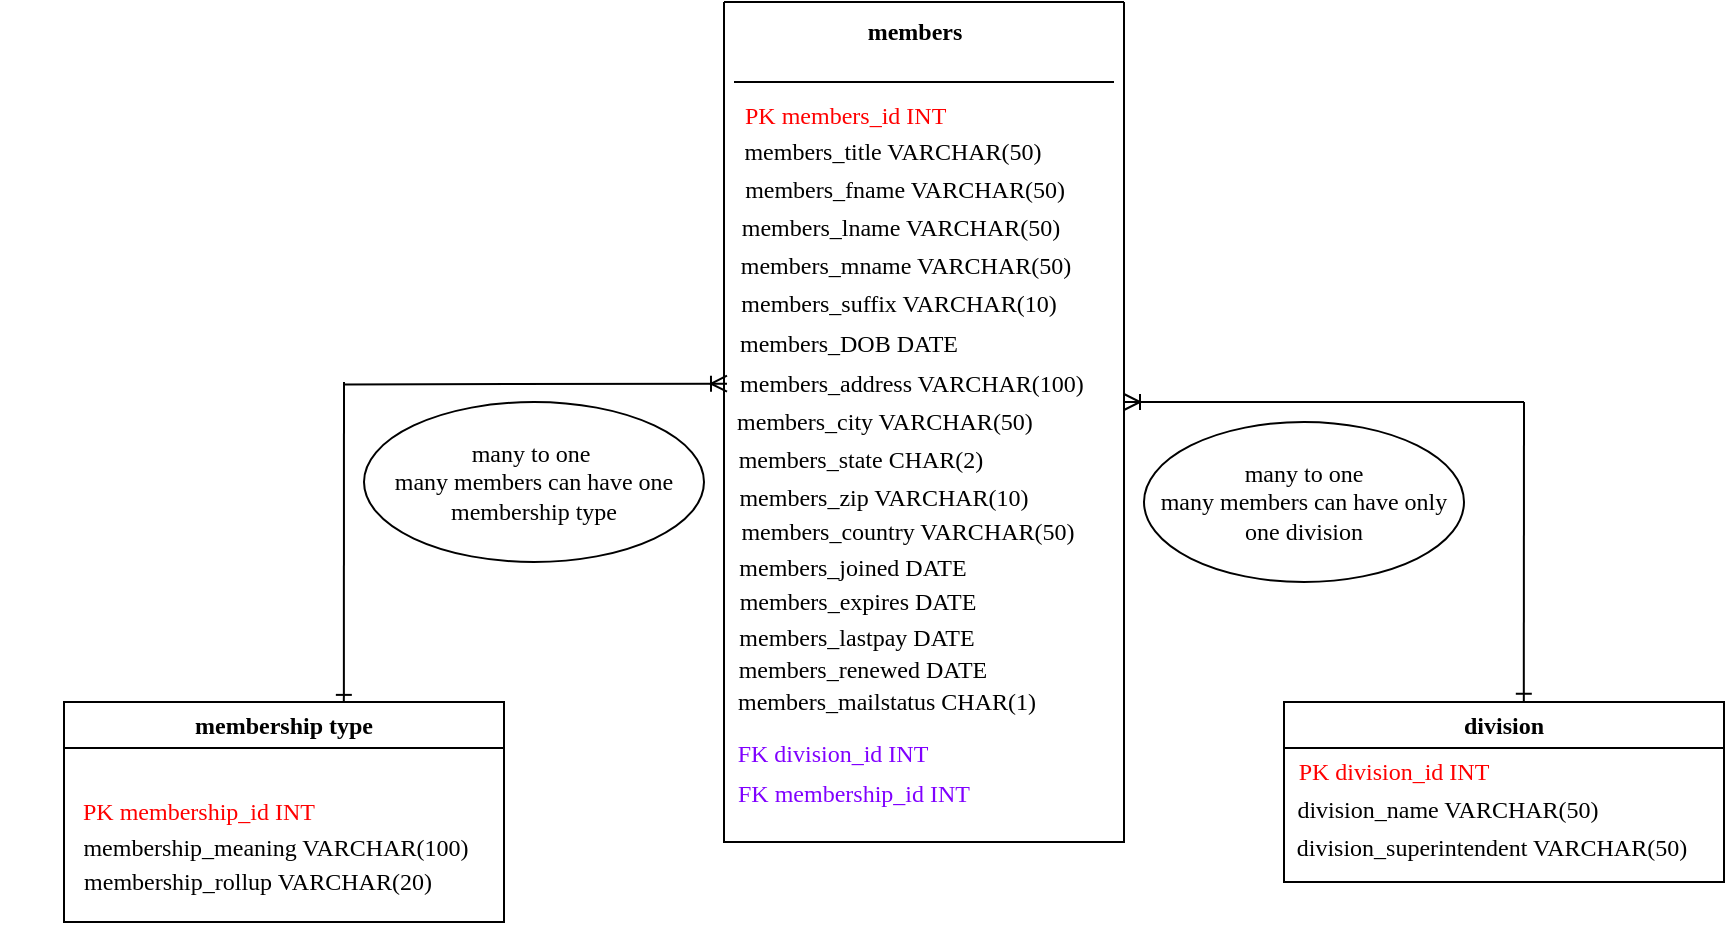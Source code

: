 <mxfile version="26.0.10">
  <diagram name="Page-1" id="brh3cflEjhPxXMnf6fBR">
    <mxGraphModel dx="1221" dy="1289" grid="1" gridSize="10" guides="1" tooltips="1" connect="1" arrows="1" fold="1" page="1" pageScale="1" pageWidth="850" pageHeight="1100" math="0" shadow="0">
      <root>
        <mxCell id="0" />
        <mxCell id="1" parent="0" />
        <mxCell id="EPe0qUNadaAKurA8GOma-1" value="" style="swimlane;startSize=0;fontFamily=Times New Roman;" parent="1" vertex="1">
          <mxGeometry x="360" y="-520" width="200" height="420" as="geometry" />
        </mxCell>
        <mxCell id="EPe0qUNadaAKurA8GOma-5" value="&lt;b&gt;members&lt;/b&gt;" style="text;html=1;align=center;verticalAlign=middle;resizable=0;points=[];autosize=1;strokeColor=none;fillColor=none;fontFamily=Times New Roman;" parent="EPe0qUNadaAKurA8GOma-1" vertex="1">
          <mxGeometry x="60" width="70" height="30" as="geometry" />
        </mxCell>
        <mxCell id="EPe0qUNadaAKurA8GOma-6" value="&lt;span style=&quot;color: light-dark(rgb(255, 0, 0), rgb(237, 237, 237));&quot;&gt;&lt;span style=&quot;color: rgb(255, 0, 0);&quot;&gt;PK&lt;/span&gt; &lt;/span&gt;&lt;span style=&quot;color: light-dark(rgb(255, 0, 0), rgb(237, 237, 237));&quot;&gt;&lt;span style=&quot;color: rgb(255, 0, 0);&quot;&gt;members_id &lt;/span&gt;INT&lt;span style=&quot;white-space: pre;&quot;&gt;&#x9;&lt;/span&gt;&lt;/span&gt;" style="text;html=1;align=center;verticalAlign=middle;whiteSpace=wrap;rounded=0;fontFamily=Times New Roman;" parent="EPe0qUNadaAKurA8GOma-1" vertex="1">
          <mxGeometry x="5" y="42" width="131" height="30" as="geometry" />
        </mxCell>
        <mxCell id="EPe0qUNadaAKurA8GOma-8" value="&lt;br&gt;members_fname VARCHAR(50)&lt;div&gt;&lt;br&gt;&lt;/div&gt;" style="text;html=1;align=center;verticalAlign=middle;whiteSpace=wrap;rounded=0;fontFamily=Times New Roman;" parent="EPe0qUNadaAKurA8GOma-1" vertex="1">
          <mxGeometry x="-12.5" y="79" width="204.5" height="30" as="geometry" />
        </mxCell>
        <mxCell id="EPe0qUNadaAKurA8GOma-9" value="&lt;br&gt;members_lname VARCHAR(50)" style="text;html=1;align=center;verticalAlign=middle;whiteSpace=wrap;rounded=0;fontFamily=Times New Roman;" parent="EPe0qUNadaAKurA8GOma-1" vertex="1">
          <mxGeometry x="-5" y="90" width="186.5" height="30" as="geometry" />
        </mxCell>
        <mxCell id="EPe0qUNadaAKurA8GOma-11" value="" style="endArrow=none;html=1;rounded=0;fontFamily=Times New Roman;" parent="EPe0qUNadaAKurA8GOma-1" edge="1">
          <mxGeometry width="50" height="50" relative="1" as="geometry">
            <mxPoint x="5" y="40" as="sourcePoint" />
            <mxPoint x="195" y="40" as="targetPoint" />
          </mxGeometry>
        </mxCell>
        <mxCell id="EPe0qUNadaAKurA8GOma-12" value="&lt;br&gt;members_suffix VARCHAR(10)&lt;div&gt;&lt;br&gt;&lt;/div&gt;" style="text;html=1;align=center;verticalAlign=middle;whiteSpace=wrap;rounded=0;fontFamily=Times New Roman;" parent="EPe0qUNadaAKurA8GOma-1" vertex="1">
          <mxGeometry x="-2.5" y="136" width="178.5" height="30" as="geometry" />
        </mxCell>
        <mxCell id="EPe0qUNadaAKurA8GOma-13" value="members_DOB DATE" style="text;html=1;align=center;verticalAlign=middle;whiteSpace=wrap;rounded=0;fontFamily=Times New Roman;" parent="EPe0qUNadaAKurA8GOma-1" vertex="1">
          <mxGeometry x="-1.5" y="156" width="126.5" height="30" as="geometry" />
        </mxCell>
        <mxCell id="EPe0qUNadaAKurA8GOma-14" value="members_address VARCHAR(100)" style="text;html=1;align=center;verticalAlign=middle;whiteSpace=wrap;rounded=0;fontFamily=Times New Roman;" parent="EPe0qUNadaAKurA8GOma-1" vertex="1">
          <mxGeometry x="-6" y="176" width="200" height="30" as="geometry" />
        </mxCell>
        <mxCell id="EPe0qUNadaAKurA8GOma-15" value="members_city VARCHAR(50)" style="text;html=1;align=center;verticalAlign=middle;whiteSpace=wrap;rounded=0;fontFamily=Times New Roman;" parent="EPe0qUNadaAKurA8GOma-1" vertex="1">
          <mxGeometry x="-5" y="195" width="171" height="30" as="geometry" />
        </mxCell>
        <mxCell id="EPe0qUNadaAKurA8GOma-16" value="members_state CHAR(2)" style="text;html=1;align=center;verticalAlign=middle;whiteSpace=wrap;rounded=0;fontFamily=Times New Roman;" parent="EPe0qUNadaAKurA8GOma-1" vertex="1">
          <mxGeometry x="-16.5" y="214" width="168.5" height="30" as="geometry" />
        </mxCell>
        <mxCell id="EPe0qUNadaAKurA8GOma-17" value="members_zip VARCHAR(10)" style="text;html=1;align=center;verticalAlign=middle;whiteSpace=wrap;rounded=0;fontFamily=Times New Roman;" parent="EPe0qUNadaAKurA8GOma-1" vertex="1">
          <mxGeometry x="-1" y="233" width="162" height="30" as="geometry" />
        </mxCell>
        <mxCell id="EPe0qUNadaAKurA8GOma-18" value="members_country VARCHAR(50)" style="text;html=1;align=center;verticalAlign=middle;whiteSpace=wrap;rounded=0;fontFamily=Times New Roman;" parent="EPe0qUNadaAKurA8GOma-1" vertex="1">
          <mxGeometry x="-3" y="250" width="190" height="30" as="geometry" />
        </mxCell>
        <mxCell id="EPe0qUNadaAKurA8GOma-20" value="&lt;span style=&quot;color: light-dark(rgb(128, 0, 255), rgb(237, 237, 237));&quot;&gt;&lt;span style=&quot;color: light-dark(rgb(128, 0, 255), rgb(237, 237, 237));&quot;&gt;FK&lt;/span&gt; &lt;/span&gt;&lt;span style=&quot;color: light-dark(rgb(128, 0, 255), rgb(237, 237, 237));&quot;&gt;&lt;span style=&quot;color: light-dark(rgb(128, 0, 255), rgb(237, 237, 237));&quot;&gt;division_id &lt;/span&gt;INT&lt;/span&gt;" style="text;html=1;align=center;verticalAlign=middle;whiteSpace=wrap;rounded=0;fontFamily=Times New Roman;" parent="EPe0qUNadaAKurA8GOma-1" vertex="1">
          <mxGeometry x="3" y="361" width="103" height="30" as="geometry" />
        </mxCell>
        <mxCell id="EPe0qUNadaAKurA8GOma-24" value="members_joined DATE" style="text;html=1;align=center;verticalAlign=middle;whiteSpace=wrap;rounded=0;fontFamily=Times New Roman;" parent="EPe0qUNadaAKurA8GOma-1" vertex="1">
          <mxGeometry x="-16" y="268" width="161" height="30" as="geometry" />
        </mxCell>
        <mxCell id="EPe0qUNadaAKurA8GOma-23" value="members_expires DATE" style="text;html=1;align=center;verticalAlign=middle;whiteSpace=wrap;rounded=0;fontFamily=Times New Roman;" parent="EPe0qUNadaAKurA8GOma-1" vertex="1">
          <mxGeometry x="-17" y="285" width="168" height="30" as="geometry" />
        </mxCell>
        <mxCell id="EPe0qUNadaAKurA8GOma-25" value="members_lastpay DATE" style="text;html=1;align=center;verticalAlign=middle;whiteSpace=wrap;rounded=0;fontFamily=Times New Roman;" parent="EPe0qUNadaAKurA8GOma-1" vertex="1">
          <mxGeometry x="-10" y="303" width="153" height="30" as="geometry" />
        </mxCell>
        <mxCell id="EPe0qUNadaAKurA8GOma-26" value="members_renewed DATE" style="text;html=1;align=center;verticalAlign=middle;whiteSpace=wrap;rounded=0;fontFamily=Times New Roman;" parent="EPe0qUNadaAKurA8GOma-1" vertex="1">
          <mxGeometry x="-16" y="319" width="171" height="30" as="geometry" />
        </mxCell>
        <mxCell id="EPe0qUNadaAKurA8GOma-10" value="&lt;br&gt;members_mname VARCHAR(50)" style="text;html=1;align=center;verticalAlign=middle;whiteSpace=wrap;rounded=0;fontFamily=Times New Roman;" parent="EPe0qUNadaAKurA8GOma-1" vertex="1">
          <mxGeometry x="-4" y="109" width="190" height="30" as="geometry" />
        </mxCell>
        <mxCell id="EPe0qUNadaAKurA8GOma-7" value="&lt;br&gt;members_title VARCHAR(50)" style="text;html=1;align=center;verticalAlign=middle;whiteSpace=wrap;rounded=0;fontFamily=Times New Roman;" parent="EPe0qUNadaAKurA8GOma-1" vertex="1">
          <mxGeometry y="52" width="169" height="30" as="geometry" />
        </mxCell>
        <mxCell id="EPe0qUNadaAKurA8GOma-32" value="members_mailstatus CHAR(1)" style="text;html=1;align=center;verticalAlign=middle;whiteSpace=wrap;rounded=0;fontFamily=Times New Roman;" parent="EPe0qUNadaAKurA8GOma-1" vertex="1">
          <mxGeometry x="-15" y="335" width="193" height="29" as="geometry" />
        </mxCell>
        <mxCell id="EPe0qUNadaAKurA8GOma-21" value="membership type" style="swimlane;whiteSpace=wrap;html=1;fontFamily=Times New Roman;" parent="1" vertex="1">
          <mxGeometry x="30" y="-170" width="220" height="110" as="geometry" />
        </mxCell>
        <mxCell id="EPe0qUNadaAKurA8GOma-28" value="&lt;span style=&quot;color: light-dark(rgb(255, 0, 0), rgb(237, 237, 237));&quot;&gt;PK &lt;/span&gt;&lt;span style=&quot;color: light-dark(rgb(255, 0, 0), rgb(237, 237, 237));&quot;&gt;membership_id INT&amp;nbsp; &lt;/span&gt;" style="text;html=1;align=center;verticalAlign=middle;whiteSpace=wrap;rounded=0;fontFamily=Times New Roman;" parent="EPe0qUNadaAKurA8GOma-21" vertex="1">
          <mxGeometry x="-32" y="40" width="202" height="30" as="geometry" />
        </mxCell>
        <mxCell id="EPe0qUNadaAKurA8GOma-29" value="membership_meaning VARCHAR(100)" style="text;html=1;align=center;verticalAlign=middle;whiteSpace=wrap;rounded=0;fontFamily=Times New Roman;" parent="EPe0qUNadaAKurA8GOma-21" vertex="1">
          <mxGeometry x="-5" y="58" width="222" height="30" as="geometry" />
        </mxCell>
        <mxCell id="EPe0qUNadaAKurA8GOma-30" value="membership_rollup VARCHAR(20)" style="text;html=1;align=center;verticalAlign=middle;whiteSpace=wrap;rounded=0;fontFamily=Times New Roman;" parent="EPe0qUNadaAKurA8GOma-21" vertex="1">
          <mxGeometry x="-4" y="75" width="202" height="30" as="geometry" />
        </mxCell>
        <mxCell id="EPe0qUNadaAKurA8GOma-38" value="division" style="swimlane;whiteSpace=wrap;html=1;fontFamily=Times New Roman;" parent="1" vertex="1">
          <mxGeometry x="640" y="-170" width="220" height="90" as="geometry" />
        </mxCell>
        <mxCell id="EPe0qUNadaAKurA8GOma-39" value="&lt;span style=&quot;color: rgb(255, 0, 0);&quot;&gt;PK &lt;/span&gt;&lt;span style=&quot;color: rgb(255, 0, 0);&quot;&gt;division_id INT&lt;br&gt;&lt;/span&gt;" style="text;html=1;align=center;verticalAlign=middle;whiteSpace=wrap;rounded=0;fontFamily=Times New Roman;" parent="EPe0qUNadaAKurA8GOma-38" vertex="1">
          <mxGeometry y="20" width="110" height="30" as="geometry" />
        </mxCell>
        <mxCell id="EPe0qUNadaAKurA8GOma-40" value="division_name VARCHAR(50)" style="text;html=1;align=center;verticalAlign=middle;whiteSpace=wrap;rounded=0;fontFamily=Times New Roman;" parent="EPe0qUNadaAKurA8GOma-38" vertex="1">
          <mxGeometry x="-18" y="39" width="200" height="30" as="geometry" />
        </mxCell>
        <mxCell id="EPe0qUNadaAKurA8GOma-41" value="division_superintendent VARCHAR(50)" style="text;html=1;align=center;verticalAlign=middle;whiteSpace=wrap;rounded=0;fontFamily=Times New Roman;" parent="EPe0qUNadaAKurA8GOma-38" vertex="1">
          <mxGeometry x="-6" y="58" width="220" height="30" as="geometry" />
        </mxCell>
        <mxCell id="EPe0qUNadaAKurA8GOma-44" value="" style="endArrow=none;html=1;rounded=0;entryX=-0.016;entryY=0.59;entryDx=0;entryDy=0;entryPerimeter=0;startArrow=ERoneToMany;startFill=0;exitX=0.038;exitY=-0.138;exitDx=0;exitDy=0;exitPerimeter=0;fontFamily=Times New Roman;" parent="1" source="EPe0qUNadaAKurA8GOma-15" edge="1">
          <mxGeometry width="50" height="50" relative="1" as="geometry">
            <mxPoint x="356" y="-329" as="sourcePoint" />
            <mxPoint x="170" y="-328.8" as="targetPoint" />
          </mxGeometry>
        </mxCell>
        <mxCell id="EPe0qUNadaAKurA8GOma-45" value="" style="endArrow=none;html=1;rounded=0;exitX=0.636;exitY=0.004;exitDx=0;exitDy=0;exitPerimeter=0;entryX=0.7;entryY=0;entryDx=0;entryDy=0;entryPerimeter=0;startArrow=ERone;startFill=0;fontFamily=Times New Roman;" parent="1" source="EPe0qUNadaAKurA8GOma-21" edge="1">
          <mxGeometry width="50" height="50" relative="1" as="geometry">
            <mxPoint x="150" y="-200" as="sourcePoint" />
            <mxPoint x="170" y="-330" as="targetPoint" />
          </mxGeometry>
        </mxCell>
        <mxCell id="EPe0qUNadaAKurA8GOma-47" value="" style="endArrow=none;html=1;rounded=0;startArrow=ERoneToMany;startFill=0;fontFamily=Times New Roman;" parent="1" edge="1">
          <mxGeometry width="50" height="50" relative="1" as="geometry">
            <mxPoint x="560" y="-320" as="sourcePoint" />
            <mxPoint x="760" y="-320" as="targetPoint" />
          </mxGeometry>
        </mxCell>
        <mxCell id="EPe0qUNadaAKurA8GOma-48" value="" style="endArrow=none;html=1;rounded=0;exitX=0.545;exitY=-0.001;exitDx=0;exitDy=0;exitPerimeter=0;startArrow=ERone;startFill=0;fontFamily=Times New Roman;" parent="1" source="EPe0qUNadaAKurA8GOma-38" edge="1">
          <mxGeometry width="50" height="50" relative="1" as="geometry">
            <mxPoint x="760" y="-180" as="sourcePoint" />
            <mxPoint x="760" y="-320" as="targetPoint" />
          </mxGeometry>
        </mxCell>
        <mxCell id="k1RfW5B2Y3QQbC1sZdJO-1" value="&lt;div&gt;many to one&amp;nbsp;&lt;/div&gt;&lt;div&gt;many members can have one membership type&lt;/div&gt;" style="ellipse;whiteSpace=wrap;html=1;fontFamily=Times New Roman;" parent="1" vertex="1">
          <mxGeometry x="180" y="-320" width="170" height="80" as="geometry" />
        </mxCell>
        <mxCell id="k1RfW5B2Y3QQbC1sZdJO-5" value="&lt;div&gt;many to one&lt;/div&gt;&lt;div&gt;many members can have only one division &lt;br&gt;&lt;/div&gt;" style="ellipse;whiteSpace=wrap;html=1;fontFamily=Times New Roman;" parent="1" vertex="1">
          <mxGeometry x="570" y="-310" width="160" height="80" as="geometry" />
        </mxCell>
        <mxCell id="WVBxO1W4WvaicAKb1q0A-3" value="&lt;span style=&quot;color: light-dark(rgb(128, 0, 255), rgb(237, 237, 237));&quot;&gt;FK &lt;/span&gt;&lt;span style=&quot;color: light-dark(rgb(128, 0, 255), rgb(237, 237, 237));&quot;&gt;membership_id INT &lt;/span&gt;" style="text;whiteSpace=wrap;html=1;fontFamily=Times New Roman;" vertex="1" parent="1">
          <mxGeometry x="365" y="-138" width="160" height="40" as="geometry" />
        </mxCell>
      </root>
    </mxGraphModel>
  </diagram>
</mxfile>
